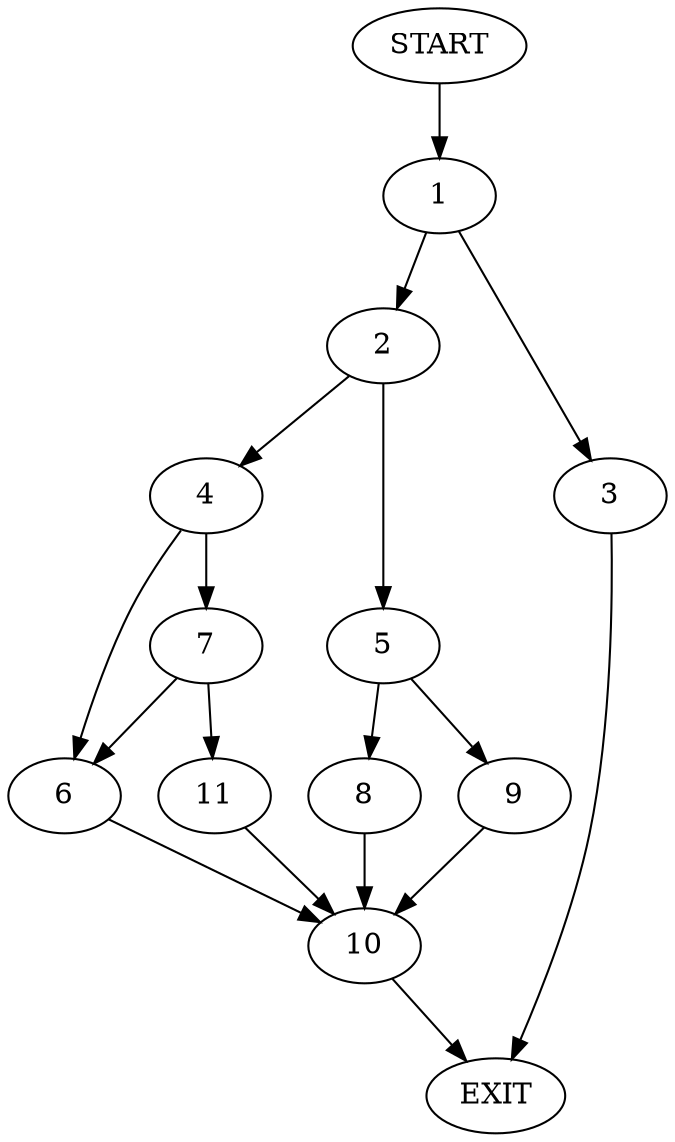 digraph {
0 [label="START"]
12 [label="EXIT"]
0 -> 1
1 -> 2
1 -> 3
2 -> 4
2 -> 5
3 -> 12
4 -> 6
4 -> 7
5 -> 8
5 -> 9
9 -> 10
8 -> 10
10 -> 12
6 -> 10
7 -> 11
7 -> 6
11 -> 10
}
